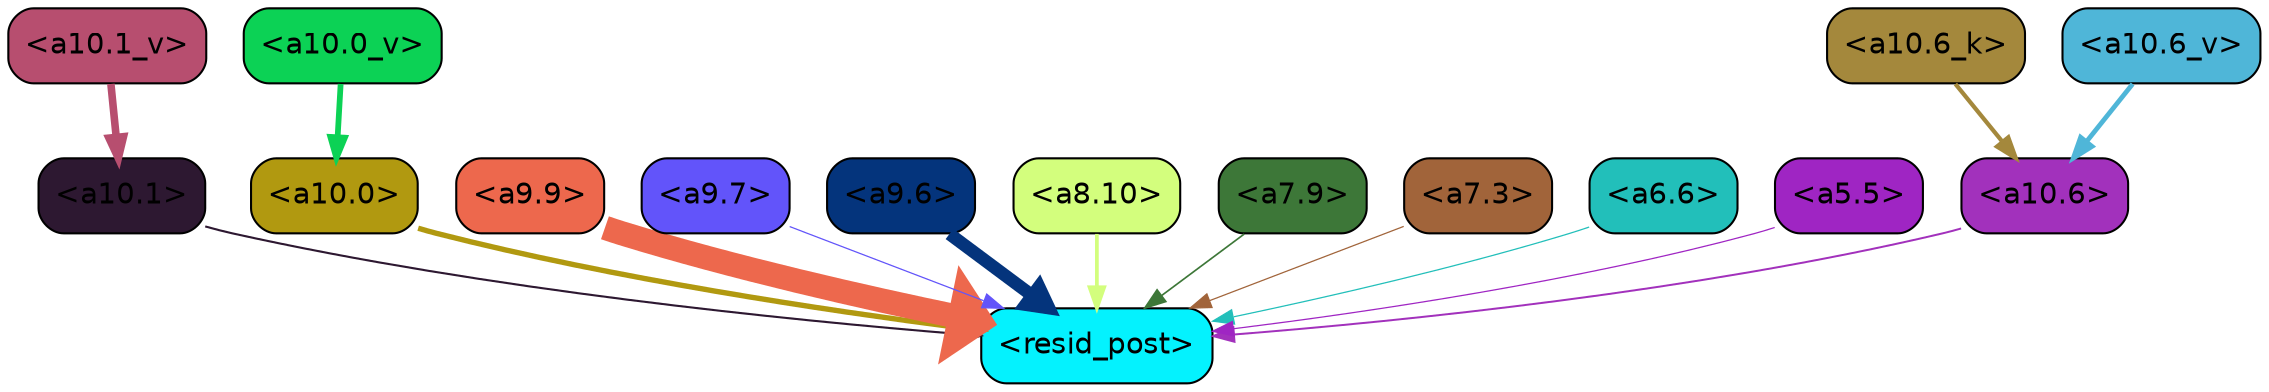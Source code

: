 strict digraph "" {
	graph [bgcolor=transparent,
		layout=dot,
		overlap=false,
		splines=true
	];
	"<a10.6>"	[color=black,
		fillcolor="#a231bc",
		fontname=Helvetica,
		shape=box,
		style="filled, rounded"];
	"<resid_post>"	[color=black,
		fillcolor="#04f2fe",
		fontname=Helvetica,
		shape=box,
		style="filled, rounded"];
	"<a10.6>" -> "<resid_post>"	[color="#a231bc",
		penwidth=0.9498605728149414];
	"<a10.1>"	[color=black,
		fillcolor="#2d1831",
		fontname=Helvetica,
		shape=box,
		style="filled, rounded"];
	"<a10.1>" -> "<resid_post>"	[color="#2d1831",
		penwidth=1.0084514617919922];
	"<a10.0>"	[color=black,
		fillcolor="#b19910",
		fontname=Helvetica,
		shape=box,
		style="filled, rounded"];
	"<a10.0>" -> "<resid_post>"	[color="#b19910",
		penwidth=2.5814952850341797];
	"<a9.9>"	[color=black,
		fillcolor="#ed684d",
		fontname=Helvetica,
		shape=box,
		style="filled, rounded"];
	"<a9.9>" -> "<resid_post>"	[color="#ed684d",
		penwidth=11.610888481140137];
	"<a9.7>"	[color=black,
		fillcolor="#6254fa",
		fontname=Helvetica,
		shape=box,
		style="filled, rounded"];
	"<a9.7>" -> "<resid_post>"	[color="#6254fa",
		penwidth=0.6];
	"<a9.6>"	[color=black,
		fillcolor="#04347c",
		fontname=Helvetica,
		shape=box,
		style="filled, rounded"];
	"<a9.6>" -> "<resid_post>"	[color="#04347c",
		penwidth=6.121421813964844];
	"<a8.10>"	[color=black,
		fillcolor="#d3fe7d",
		fontname=Helvetica,
		shape=box,
		style="filled, rounded"];
	"<a8.10>" -> "<resid_post>"	[color="#d3fe7d",
		penwidth=1.7841739654541016];
	"<a7.9>"	[color=black,
		fillcolor="#3d7738",
		fontname=Helvetica,
		shape=box,
		style="filled, rounded"];
	"<a7.9>" -> "<resid_post>"	[color="#3d7738",
		penwidth=0.8109169006347656];
	"<a7.3>"	[color=black,
		fillcolor="#a1643a",
		fontname=Helvetica,
		shape=box,
		style="filled, rounded"];
	"<a7.3>" -> "<resid_post>"	[color="#a1643a",
		penwidth=0.6];
	"<a6.6>"	[color=black,
		fillcolor="#22bfba",
		fontname=Helvetica,
		shape=box,
		style="filled, rounded"];
	"<a6.6>" -> "<resid_post>"	[color="#22bfba",
		penwidth=0.6];
	"<a5.5>"	[color=black,
		fillcolor="#9f25c3",
		fontname=Helvetica,
		shape=box,
		style="filled, rounded"];
	"<a5.5>" -> "<resid_post>"	[color="#9f25c3",
		penwidth=0.6];
	"<a10.6_k>"	[color=black,
		fillcolor="#a4883c",
		fontname=Helvetica,
		shape=box,
		style="filled, rounded"];
	"<a10.6_k>" -> "<a10.6>"	[color="#a4883c",
		penwidth=2.0319366455078125];
	"<a10.6_v>"	[color=black,
		fillcolor="#4fb6d8",
		fontname=Helvetica,
		shape=box,
		style="filled, rounded"];
	"<a10.6_v>" -> "<a10.6>"	[color="#4fb6d8",
		penwidth=2.290935516357422];
	"<a10.1_v>"	[color=black,
		fillcolor="#b74e6f",
		fontname=Helvetica,
		shape=box,
		style="filled, rounded"];
	"<a10.1_v>" -> "<a10.1>"	[color="#b74e6f",
		penwidth=3.6398468017578125];
	"<a10.0_v>"	[color=black,
		fillcolor="#0cd255",
		fontname=Helvetica,
		shape=box,
		style="filled, rounded"];
	"<a10.0_v>" -> "<a10.0>"	[color="#0cd255",
		penwidth=2.7666168212890625];
}
